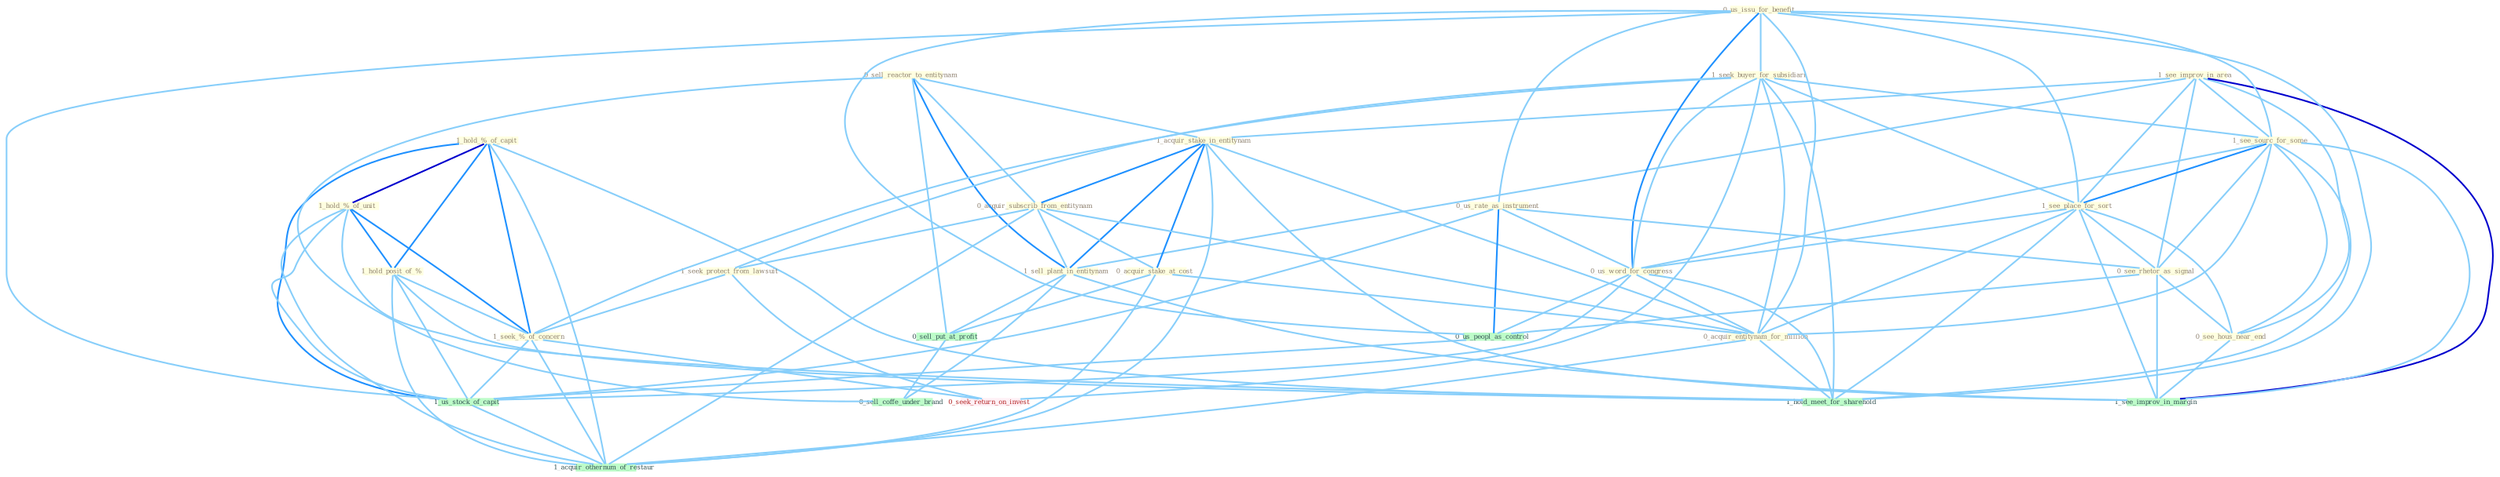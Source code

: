 Graph G{ 
    node
    [shape=polygon,style=filled,width=.5,height=.06,color="#BDFCC9",fixedsize=true,fontsize=4,
    fontcolor="#2f4f4f"];
    {node
    [color="#ffffe0", fontcolor="#8b7d6b"] "1_see_improv_in_area " "1_hold_%_of_capit " "0_sell_reactor_to_entitynam " "0_us_issu_for_benefit " "1_acquir_stake_in_entitynam " "0_acquir_subscrib_from_entitynam " "1_seek_buyer_for_subsidiari " "1_sell_plant_in_entitynam " "1_see_sourc_for_some " "1_see_place_for_sort " "0_us_rate_as_instrument " "0_acquir_stake_at_cost " "1_seek_protect_from_lawsuit " "0_us_word_for_congress " "0_acquir_entitynam_for_million " "1_hold_%_of_unit " "1_hold_posit_of_% " "1_seek_%_of_concern " "0_see_rhetor_as_signal " "0_see_hous_near_end "}
{node [color="#fff0f5", fontcolor="#b22222"] "0_seek_return_on_invest "}
edge [color="#B0E2FF"];

	"1_see_improv_in_area " -- "1_acquir_stake_in_entitynam " [w="1", color="#87cefa" ];
	"1_see_improv_in_area " -- "1_sell_plant_in_entitynam " [w="1", color="#87cefa" ];
	"1_see_improv_in_area " -- "1_see_sourc_for_some " [w="1", color="#87cefa" ];
	"1_see_improv_in_area " -- "1_see_place_for_sort " [w="1", color="#87cefa" ];
	"1_see_improv_in_area " -- "0_see_rhetor_as_signal " [w="1", color="#87cefa" ];
	"1_see_improv_in_area " -- "0_see_hous_near_end " [w="1", color="#87cefa" ];
	"1_see_improv_in_area " -- "1_see_improv_in_margin " [w="3", color="#0000cd" , len=0.6];
	"1_hold_%_of_capit " -- "1_hold_%_of_unit " [w="3", color="#0000cd" , len=0.6];
	"1_hold_%_of_capit " -- "1_hold_posit_of_% " [w="2", color="#1e90ff" , len=0.8];
	"1_hold_%_of_capit " -- "1_seek_%_of_concern " [w="2", color="#1e90ff" , len=0.8];
	"1_hold_%_of_capit " -- "1_us_stock_of_capit " [w="2", color="#1e90ff" , len=0.8];
	"1_hold_%_of_capit " -- "1_hold_meet_for_sharehold " [w="1", color="#87cefa" ];
	"1_hold_%_of_capit " -- "1_acquir_othernum_of_restaur " [w="1", color="#87cefa" ];
	"0_sell_reactor_to_entitynam " -- "1_acquir_stake_in_entitynam " [w="1", color="#87cefa" ];
	"0_sell_reactor_to_entitynam " -- "0_acquir_subscrib_from_entitynam " [w="1", color="#87cefa" ];
	"0_sell_reactor_to_entitynam " -- "1_sell_plant_in_entitynam " [w="2", color="#1e90ff" , len=0.8];
	"0_sell_reactor_to_entitynam " -- "0_sell_put_at_profit " [w="1", color="#87cefa" ];
	"0_sell_reactor_to_entitynam " -- "0_sell_coffe_under_brand " [w="1", color="#87cefa" ];
	"0_us_issu_for_benefit " -- "1_seek_buyer_for_subsidiari " [w="1", color="#87cefa" ];
	"0_us_issu_for_benefit " -- "1_see_sourc_for_some " [w="1", color="#87cefa" ];
	"0_us_issu_for_benefit " -- "1_see_place_for_sort " [w="1", color="#87cefa" ];
	"0_us_issu_for_benefit " -- "0_us_rate_as_instrument " [w="1", color="#87cefa" ];
	"0_us_issu_for_benefit " -- "0_us_word_for_congress " [w="2", color="#1e90ff" , len=0.8];
	"0_us_issu_for_benefit " -- "0_acquir_entitynam_for_million " [w="1", color="#87cefa" ];
	"0_us_issu_for_benefit " -- "0_us_peopl_as_control " [w="1", color="#87cefa" ];
	"0_us_issu_for_benefit " -- "1_us_stock_of_capit " [w="1", color="#87cefa" ];
	"0_us_issu_for_benefit " -- "1_hold_meet_for_sharehold " [w="1", color="#87cefa" ];
	"1_acquir_stake_in_entitynam " -- "0_acquir_subscrib_from_entitynam " [w="2", color="#1e90ff" , len=0.8];
	"1_acquir_stake_in_entitynam " -- "1_sell_plant_in_entitynam " [w="2", color="#1e90ff" , len=0.8];
	"1_acquir_stake_in_entitynam " -- "0_acquir_stake_at_cost " [w="2", color="#1e90ff" , len=0.8];
	"1_acquir_stake_in_entitynam " -- "0_acquir_entitynam_for_million " [w="1", color="#87cefa" ];
	"1_acquir_stake_in_entitynam " -- "1_see_improv_in_margin " [w="1", color="#87cefa" ];
	"1_acquir_stake_in_entitynam " -- "1_acquir_othernum_of_restaur " [w="1", color="#87cefa" ];
	"0_acquir_subscrib_from_entitynam " -- "1_sell_plant_in_entitynam " [w="1", color="#87cefa" ];
	"0_acquir_subscrib_from_entitynam " -- "0_acquir_stake_at_cost " [w="1", color="#87cefa" ];
	"0_acquir_subscrib_from_entitynam " -- "1_seek_protect_from_lawsuit " [w="1", color="#87cefa" ];
	"0_acquir_subscrib_from_entitynam " -- "0_acquir_entitynam_for_million " [w="1", color="#87cefa" ];
	"0_acquir_subscrib_from_entitynam " -- "1_acquir_othernum_of_restaur " [w="1", color="#87cefa" ];
	"1_seek_buyer_for_subsidiari " -- "1_see_sourc_for_some " [w="1", color="#87cefa" ];
	"1_seek_buyer_for_subsidiari " -- "1_see_place_for_sort " [w="1", color="#87cefa" ];
	"1_seek_buyer_for_subsidiari " -- "1_seek_protect_from_lawsuit " [w="1", color="#87cefa" ];
	"1_seek_buyer_for_subsidiari " -- "0_us_word_for_congress " [w="1", color="#87cefa" ];
	"1_seek_buyer_for_subsidiari " -- "0_acquir_entitynam_for_million " [w="1", color="#87cefa" ];
	"1_seek_buyer_for_subsidiari " -- "1_seek_%_of_concern " [w="1", color="#87cefa" ];
	"1_seek_buyer_for_subsidiari " -- "0_seek_return_on_invest " [w="1", color="#87cefa" ];
	"1_seek_buyer_for_subsidiari " -- "1_hold_meet_for_sharehold " [w="1", color="#87cefa" ];
	"1_sell_plant_in_entitynam " -- "0_sell_put_at_profit " [w="1", color="#87cefa" ];
	"1_sell_plant_in_entitynam " -- "1_see_improv_in_margin " [w="1", color="#87cefa" ];
	"1_sell_plant_in_entitynam " -- "0_sell_coffe_under_brand " [w="1", color="#87cefa" ];
	"1_see_sourc_for_some " -- "1_see_place_for_sort " [w="2", color="#1e90ff" , len=0.8];
	"1_see_sourc_for_some " -- "0_us_word_for_congress " [w="1", color="#87cefa" ];
	"1_see_sourc_for_some " -- "0_acquir_entitynam_for_million " [w="1", color="#87cefa" ];
	"1_see_sourc_for_some " -- "0_see_rhetor_as_signal " [w="1", color="#87cefa" ];
	"1_see_sourc_for_some " -- "0_see_hous_near_end " [w="1", color="#87cefa" ];
	"1_see_sourc_for_some " -- "1_see_improv_in_margin " [w="1", color="#87cefa" ];
	"1_see_sourc_for_some " -- "1_hold_meet_for_sharehold " [w="1", color="#87cefa" ];
	"1_see_place_for_sort " -- "0_us_word_for_congress " [w="1", color="#87cefa" ];
	"1_see_place_for_sort " -- "0_acquir_entitynam_for_million " [w="1", color="#87cefa" ];
	"1_see_place_for_sort " -- "0_see_rhetor_as_signal " [w="1", color="#87cefa" ];
	"1_see_place_for_sort " -- "0_see_hous_near_end " [w="1", color="#87cefa" ];
	"1_see_place_for_sort " -- "1_see_improv_in_margin " [w="1", color="#87cefa" ];
	"1_see_place_for_sort " -- "1_hold_meet_for_sharehold " [w="1", color="#87cefa" ];
	"0_us_rate_as_instrument " -- "0_us_word_for_congress " [w="1", color="#87cefa" ];
	"0_us_rate_as_instrument " -- "0_see_rhetor_as_signal " [w="1", color="#87cefa" ];
	"0_us_rate_as_instrument " -- "0_us_peopl_as_control " [w="2", color="#1e90ff" , len=0.8];
	"0_us_rate_as_instrument " -- "1_us_stock_of_capit " [w="1", color="#87cefa" ];
	"0_acquir_stake_at_cost " -- "0_acquir_entitynam_for_million " [w="1", color="#87cefa" ];
	"0_acquir_stake_at_cost " -- "0_sell_put_at_profit " [w="1", color="#87cefa" ];
	"0_acquir_stake_at_cost " -- "1_acquir_othernum_of_restaur " [w="1", color="#87cefa" ];
	"1_seek_protect_from_lawsuit " -- "1_seek_%_of_concern " [w="1", color="#87cefa" ];
	"1_seek_protect_from_lawsuit " -- "0_seek_return_on_invest " [w="1", color="#87cefa" ];
	"0_us_word_for_congress " -- "0_acquir_entitynam_for_million " [w="1", color="#87cefa" ];
	"0_us_word_for_congress " -- "0_us_peopl_as_control " [w="1", color="#87cefa" ];
	"0_us_word_for_congress " -- "1_us_stock_of_capit " [w="1", color="#87cefa" ];
	"0_us_word_for_congress " -- "1_hold_meet_for_sharehold " [w="1", color="#87cefa" ];
	"0_acquir_entitynam_for_million " -- "1_hold_meet_for_sharehold " [w="1", color="#87cefa" ];
	"0_acquir_entitynam_for_million " -- "1_acquir_othernum_of_restaur " [w="1", color="#87cefa" ];
	"1_hold_%_of_unit " -- "1_hold_posit_of_% " [w="2", color="#1e90ff" , len=0.8];
	"1_hold_%_of_unit " -- "1_seek_%_of_concern " [w="2", color="#1e90ff" , len=0.8];
	"1_hold_%_of_unit " -- "1_us_stock_of_capit " [w="1", color="#87cefa" ];
	"1_hold_%_of_unit " -- "1_hold_meet_for_sharehold " [w="1", color="#87cefa" ];
	"1_hold_%_of_unit " -- "1_acquir_othernum_of_restaur " [w="1", color="#87cefa" ];
	"1_hold_posit_of_% " -- "1_seek_%_of_concern " [w="1", color="#87cefa" ];
	"1_hold_posit_of_% " -- "1_us_stock_of_capit " [w="1", color="#87cefa" ];
	"1_hold_posit_of_% " -- "1_hold_meet_for_sharehold " [w="1", color="#87cefa" ];
	"1_hold_posit_of_% " -- "1_acquir_othernum_of_restaur " [w="1", color="#87cefa" ];
	"1_seek_%_of_concern " -- "0_seek_return_on_invest " [w="1", color="#87cefa" ];
	"1_seek_%_of_concern " -- "1_us_stock_of_capit " [w="1", color="#87cefa" ];
	"1_seek_%_of_concern " -- "1_acquir_othernum_of_restaur " [w="1", color="#87cefa" ];
	"0_see_rhetor_as_signal " -- "0_see_hous_near_end " [w="1", color="#87cefa" ];
	"0_see_rhetor_as_signal " -- "0_us_peopl_as_control " [w="1", color="#87cefa" ];
	"0_see_rhetor_as_signal " -- "1_see_improv_in_margin " [w="1", color="#87cefa" ];
	"0_see_hous_near_end " -- "1_see_improv_in_margin " [w="1", color="#87cefa" ];
	"0_us_peopl_as_control " -- "1_us_stock_of_capit " [w="1", color="#87cefa" ];
	"0_sell_put_at_profit " -- "0_sell_coffe_under_brand " [w="1", color="#87cefa" ];
	"1_us_stock_of_capit " -- "1_acquir_othernum_of_restaur " [w="1", color="#87cefa" ];
}